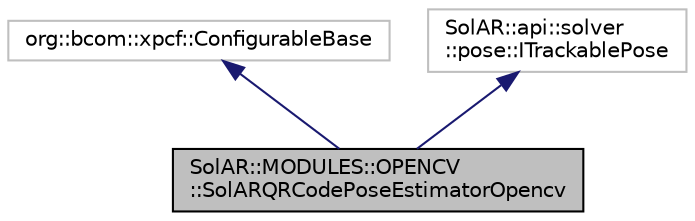 digraph "SolAR::MODULES::OPENCV::SolARQRCodePoseEstimatorOpencv"
{
 // LATEX_PDF_SIZE
  edge [fontname="Helvetica",fontsize="10",labelfontname="Helvetica",labelfontsize="10"];
  node [fontname="Helvetica",fontsize="10",shape=record];
  Node1 [label="SolAR::MODULES::OPENCV\l::SolARQRCodePoseEstimatorOpencv",height=0.2,width=0.4,color="black", fillcolor="grey75", style="filled", fontcolor="black",tooltip="Estimate camera pose based on a QR code. UUID: 7cd9c6ea-9287-4058-9e18-c64129c017c8"];
  Node2 -> Node1 [dir="back",color="midnightblue",fontsize="10",style="solid",fontname="Helvetica"];
  Node2 [label="org::bcom::xpcf::ConfigurableBase",height=0.2,width=0.4,color="grey75", fillcolor="white", style="filled",tooltip=" "];
  Node3 -> Node1 [dir="back",color="midnightblue",fontsize="10",style="solid",fontname="Helvetica"];
  Node3 [label="SolAR::api::solver\l::pose::ITrackablePose",height=0.2,width=0.4,color="grey75", fillcolor="white", style="filled",tooltip=" "];
}
